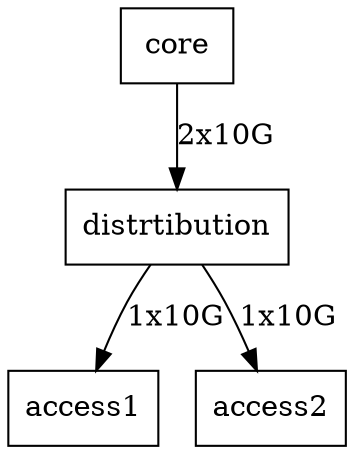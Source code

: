 digraph my_network {
    node [shape=box];
    size = "50 30";
    core -> distrtibution[label="2x10G"];
    distrtibution -> access1 [label="1x10G"];
    distrtibution -> access2 [label="1x10G"];
}